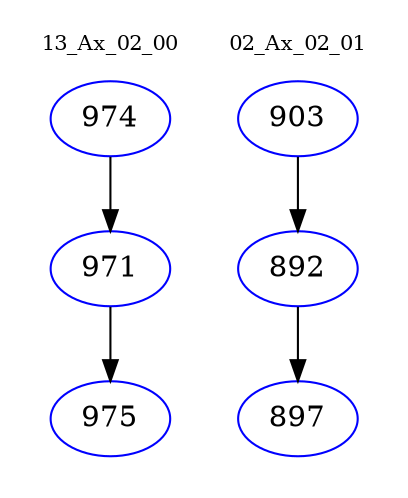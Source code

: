 digraph{
subgraph cluster_0 {
color = white
label = "13_Ax_02_00";
fontsize=10;
T0_974 [label="974", color="blue"]
T0_974 -> T0_971 [color="black"]
T0_971 [label="971", color="blue"]
T0_971 -> T0_975 [color="black"]
T0_975 [label="975", color="blue"]
}
subgraph cluster_1 {
color = white
label = "02_Ax_02_01";
fontsize=10;
T1_903 [label="903", color="blue"]
T1_903 -> T1_892 [color="black"]
T1_892 [label="892", color="blue"]
T1_892 -> T1_897 [color="black"]
T1_897 [label="897", color="blue"]
}
}

